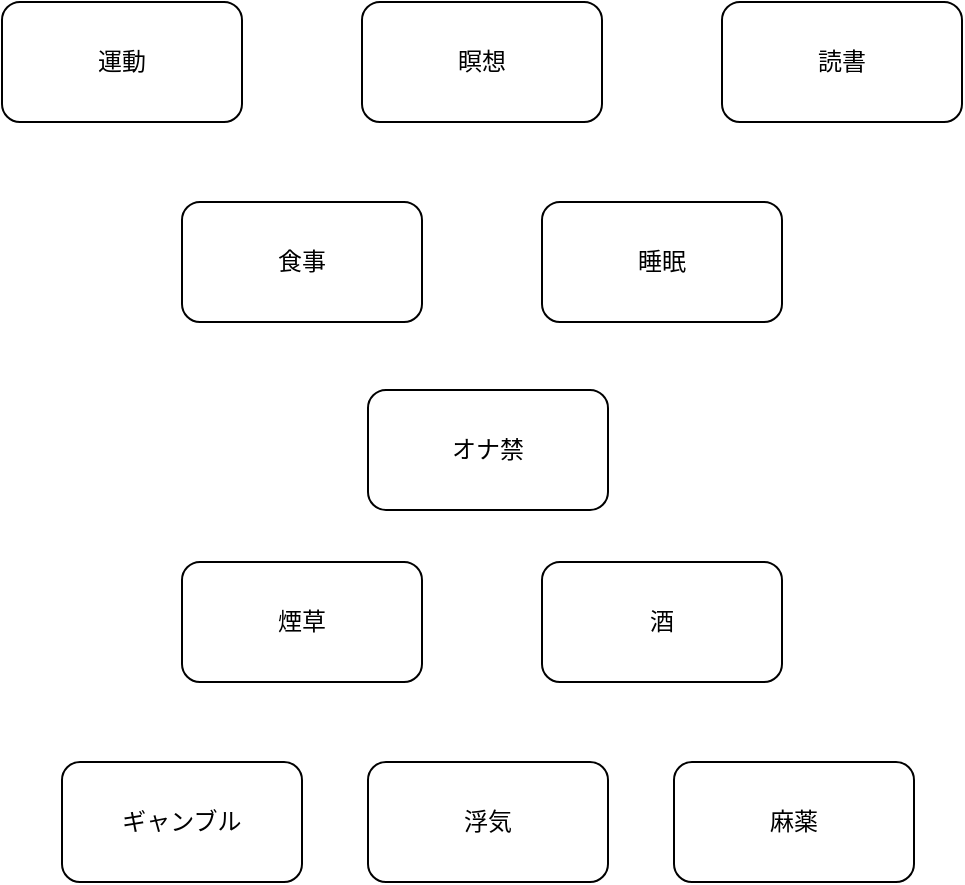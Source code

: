 <mxfile version="14.4.4" type="google"><diagram id="0EewysaBC-Kg_fuyDrfB" name="Page-1"><mxGraphModel dx="460" dy="784" grid="1" gridSize="10" guides="1" tooltips="1" connect="1" arrows="1" fold="1" page="1" pageScale="1" pageWidth="827" pageHeight="1169" math="0" shadow="0"><root><mxCell id="0"/><mxCell id="1" parent="0"/><mxCell id="4auHsHOCnOeFLY8F5WQT-1" value="運動" style="rounded=1;whiteSpace=wrap;html=1;" parent="1" vertex="1"><mxGeometry x="170" y="360" width="120" height="60" as="geometry"/></mxCell><mxCell id="4auHsHOCnOeFLY8F5WQT-2" value="瞑想" style="rounded=1;whiteSpace=wrap;html=1;" parent="1" vertex="1"><mxGeometry x="350" y="360" width="120" height="60" as="geometry"/></mxCell><mxCell id="4auHsHOCnOeFLY8F5WQT-3" value="読書" style="rounded=1;whiteSpace=wrap;html=1;" parent="1" vertex="1"><mxGeometry x="530" y="360" width="120" height="60" as="geometry"/></mxCell><mxCell id="4auHsHOCnOeFLY8F5WQT-4" value="オナ禁&lt;br&gt;" style="rounded=1;whiteSpace=wrap;html=1;" parent="1" vertex="1"><mxGeometry x="353" y="554" width="120" height="60" as="geometry"/></mxCell><mxCell id="4auHsHOCnOeFLY8F5WQT-5" value="食事" style="rounded=1;whiteSpace=wrap;html=1;" parent="1" vertex="1"><mxGeometry x="260" y="460" width="120" height="60" as="geometry"/></mxCell><mxCell id="4auHsHOCnOeFLY8F5WQT-6" value="睡眠" style="rounded=1;whiteSpace=wrap;html=1;" parent="1" vertex="1"><mxGeometry x="440" y="460" width="120" height="60" as="geometry"/></mxCell><mxCell id="4auHsHOCnOeFLY8F5WQT-8" value="酒" style="rounded=1;whiteSpace=wrap;html=1;" parent="1" vertex="1"><mxGeometry x="440" y="640" width="120" height="60" as="geometry"/></mxCell><mxCell id="4auHsHOCnOeFLY8F5WQT-9" value="煙草" style="rounded=1;whiteSpace=wrap;html=1;" parent="1" vertex="1"><mxGeometry x="260" y="640" width="120" height="60" as="geometry"/></mxCell><mxCell id="4auHsHOCnOeFLY8F5WQT-10" value="麻薬" style="rounded=1;whiteSpace=wrap;html=1;" parent="1" vertex="1"><mxGeometry x="506" y="740" width="120" height="60" as="geometry"/></mxCell><mxCell id="4auHsHOCnOeFLY8F5WQT-11" value="ギャンブル" style="rounded=1;whiteSpace=wrap;html=1;" parent="1" vertex="1"><mxGeometry x="200" y="740" width="120" height="60" as="geometry"/></mxCell><mxCell id="4auHsHOCnOeFLY8F5WQT-12" value="浮気" style="rounded=1;whiteSpace=wrap;html=1;" parent="1" vertex="1"><mxGeometry x="353" y="740" width="120" height="60" as="geometry"/></mxCell></root></mxGraphModel></diagram></mxfile>